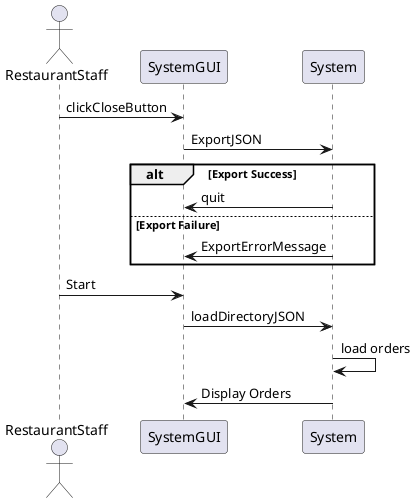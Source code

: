 @startuml
actor RestaurantStaff
participant SystemGUI
participant System

RestaurantStaff -> SystemGUI : clickCloseButton
SystemGUI -> System : ExportJSON

alt Export Success
System -> SystemGUI : quit
else Export Failure
System -> SystemGUI : ExportErrorMessage
end

RestaurantStaff -> SystemGUI : Start
SystemGUI -> System : loadDirectoryJSON
System -> System : load orders
System -> SystemGUI : Display Orders

@enduml
